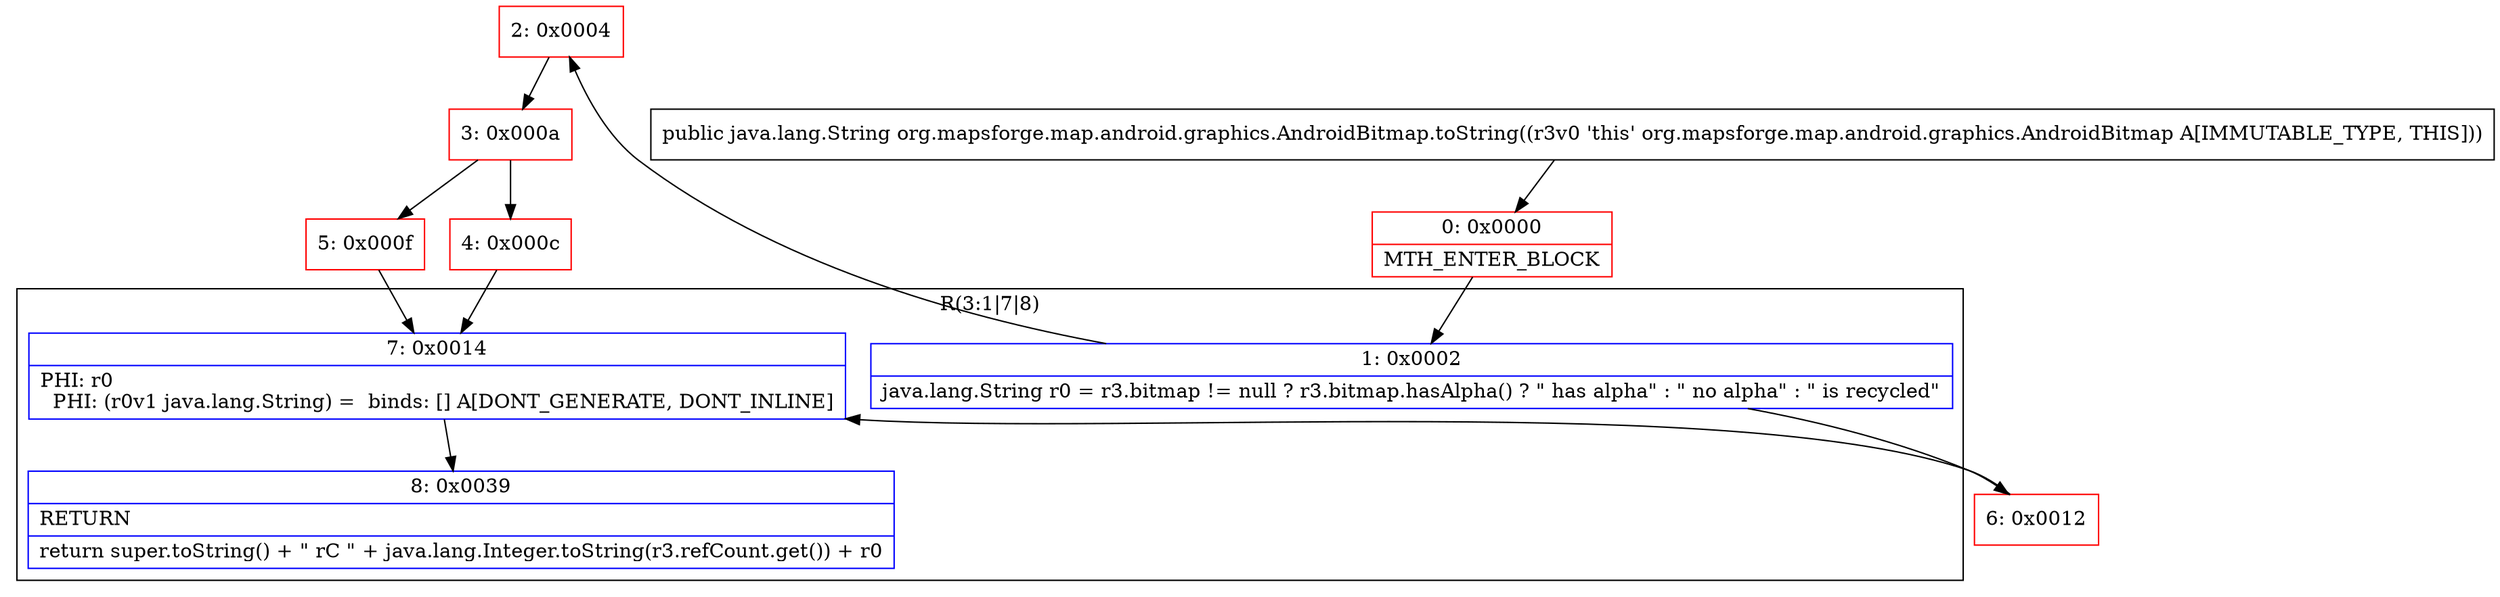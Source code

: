 digraph "CFG fororg.mapsforge.map.android.graphics.AndroidBitmap.toString()Ljava\/lang\/String;" {
subgraph cluster_Region_387593416 {
label = "R(3:1|7|8)";
node [shape=record,color=blue];
Node_1 [shape=record,label="{1\:\ 0x0002|java.lang.String r0 = r3.bitmap != null ? r3.bitmap.hasAlpha() ? \" has alpha\" : \" no alpha\" : \" is recycled\"\l}"];
Node_7 [shape=record,label="{7\:\ 0x0014|PHI: r0 \l  PHI: (r0v1 java.lang.String) =  binds: [] A[DONT_GENERATE, DONT_INLINE]\l}"];
Node_8 [shape=record,label="{8\:\ 0x0039|RETURN\l|return super.toString() + \" rC \" + java.lang.Integer.toString(r3.refCount.get()) + r0\l}"];
}
Node_0 [shape=record,color=red,label="{0\:\ 0x0000|MTH_ENTER_BLOCK\l}"];
Node_2 [shape=record,color=red,label="{2\:\ 0x0004}"];
Node_3 [shape=record,color=red,label="{3\:\ 0x000a}"];
Node_4 [shape=record,color=red,label="{4\:\ 0x000c}"];
Node_5 [shape=record,color=red,label="{5\:\ 0x000f}"];
Node_6 [shape=record,color=red,label="{6\:\ 0x0012}"];
MethodNode[shape=record,label="{public java.lang.String org.mapsforge.map.android.graphics.AndroidBitmap.toString((r3v0 'this' org.mapsforge.map.android.graphics.AndroidBitmap A[IMMUTABLE_TYPE, THIS])) }"];
MethodNode -> Node_0;
Node_1 -> Node_2;
Node_1 -> Node_6;
Node_7 -> Node_8;
Node_0 -> Node_1;
Node_2 -> Node_3;
Node_3 -> Node_4;
Node_3 -> Node_5;
Node_4 -> Node_7;
Node_5 -> Node_7;
Node_6 -> Node_7;
}

